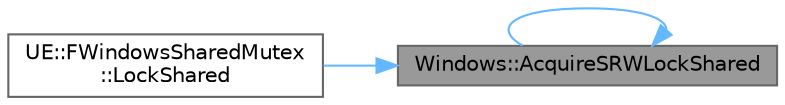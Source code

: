 digraph "Windows::AcquireSRWLockShared"
{
 // INTERACTIVE_SVG=YES
 // LATEX_PDF_SIZE
  bgcolor="transparent";
  edge [fontname=Helvetica,fontsize=10,labelfontname=Helvetica,labelfontsize=10];
  node [fontname=Helvetica,fontsize=10,shape=box,height=0.2,width=0.4];
  rankdir="RL";
  Node1 [id="Node000001",label="Windows::AcquireSRWLockShared",height=0.2,width=0.4,color="gray40", fillcolor="grey60", style="filled", fontcolor="black",tooltip=" "];
  Node1 -> Node1 [id="edge1_Node000001_Node000001",dir="back",color="steelblue1",style="solid",tooltip=" "];
  Node1 -> Node2 [id="edge2_Node000001_Node000002",dir="back",color="steelblue1",style="solid",tooltip=" "];
  Node2 [id="Node000002",label="UE::FWindowsSharedMutex\l::LockShared",height=0.2,width=0.4,color="grey40", fillcolor="white", style="filled",URL="$d2/da8/classUE_1_1FWindowsSharedMutex.html#a04a12c76a2635e735931966404a12b1a",tooltip=" "];
}
